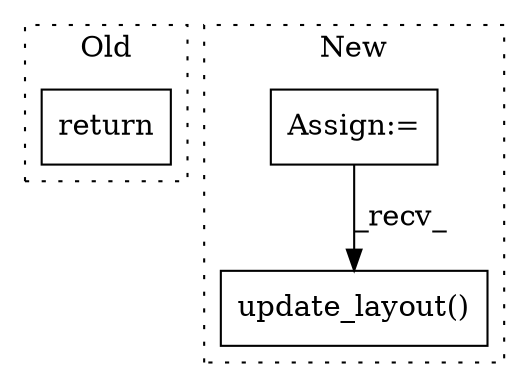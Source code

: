 digraph G {
subgraph cluster0 {
1 [label="return" a="93" s="9839" l="7" shape="box"];
label = "Old";
style="dotted";
}
subgraph cluster1 {
2 [label="update_layout()" a="75" s="11053,11084" l="18,1" shape="box"];
3 [label="Assign:=" a="68" s="9898" l="3" shape="box"];
label = "New";
style="dotted";
}
3 -> 2 [label="_recv_"];
}